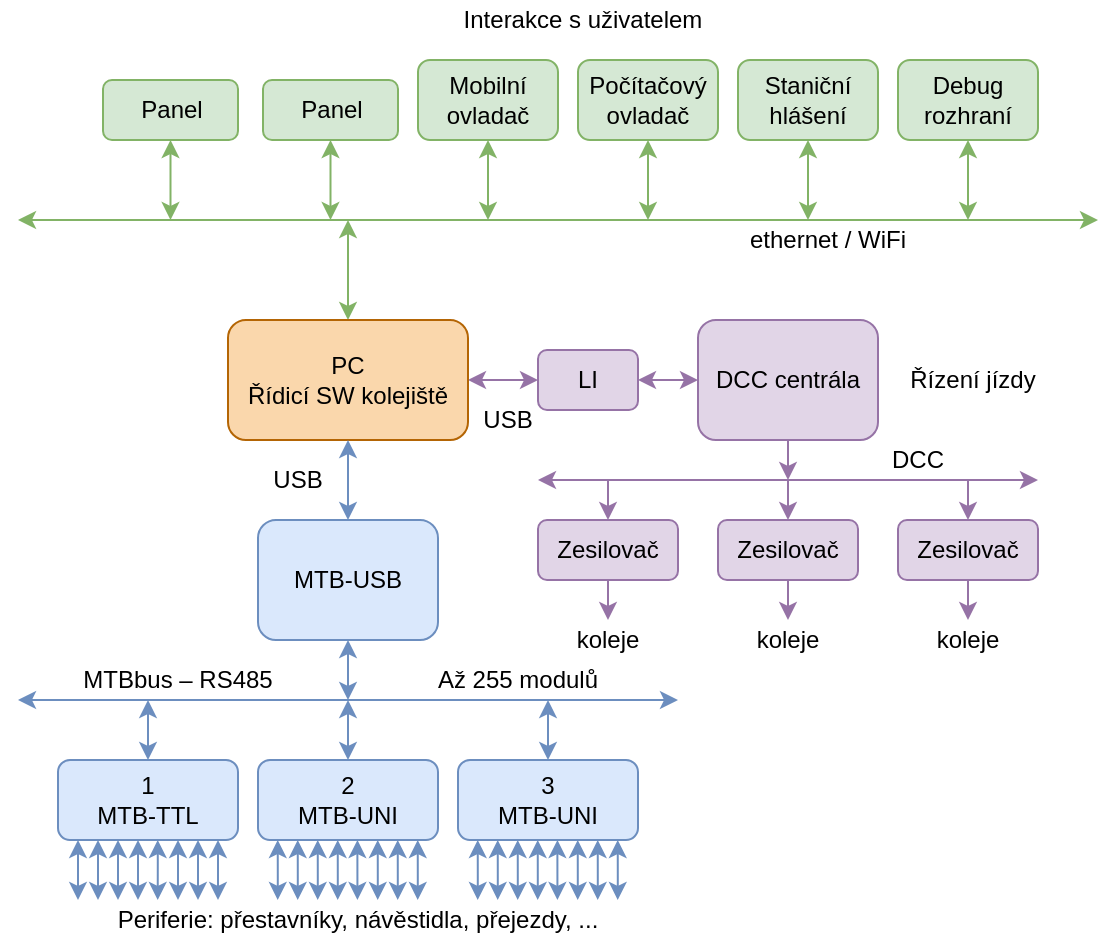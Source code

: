 <mxfile version="14.6.6" type="device"><diagram id="Jwc0q9FB26xdT7_EAWvq" name="Page-1"><mxGraphModel dx="813" dy="540" grid="1" gridSize="10" guides="1" tooltips="1" connect="1" arrows="1" fold="1" page="1" pageScale="1" pageWidth="850" pageHeight="1100" math="0" shadow="0"><root><mxCell id="0"/><mxCell id="1" parent="0"/><mxCell id="6x0s3EIs6-m69cA4R1r7-58" style="edgeStyle=orthogonalEdgeStyle;rounded=0;orthogonalLoop=1;jettySize=auto;html=1;entryX=0;entryY=0.5;entryDx=0;entryDy=0;startArrow=classic;startFill=1;endArrow=classic;endFill=1;fillColor=#e1d5e7;strokeColor=#9673a6;" edge="1" parent="1" source="6x0s3EIs6-m69cA4R1r7-1" target="6x0s3EIs6-m69cA4R1r7-46"><mxGeometry relative="1" as="geometry"/></mxCell><mxCell id="6x0s3EIs6-m69cA4R1r7-60" style="edgeStyle=orthogonalEdgeStyle;rounded=0;orthogonalLoop=1;jettySize=auto;html=1;startArrow=classic;startFill=1;endArrow=classic;endFill=1;fillColor=#d5e8d4;strokeColor=#82b366;" edge="1" parent="1" source="6x0s3EIs6-m69cA4R1r7-1"><mxGeometry relative="1" as="geometry"><mxPoint x="405" y="250" as="targetPoint"/></mxGeometry></mxCell><mxCell id="6x0s3EIs6-m69cA4R1r7-1" value="PC&lt;br&gt;Řídicí SW kolejiště" style="rounded=1;whiteSpace=wrap;html=1;fillColor=#fad7ac;strokeColor=#b46504;" vertex="1" parent="1"><mxGeometry x="345" y="300" width="120" height="60" as="geometry"/></mxCell><mxCell id="6x0s3EIs6-m69cA4R1r7-12" style="edgeStyle=orthogonalEdgeStyle;rounded=0;orthogonalLoop=1;jettySize=auto;html=1;startArrow=classic;startFill=1;fillColor=#dae8fc;strokeColor=#6c8ebf;" edge="1" parent="1" source="6x0s3EIs6-m69cA4R1r7-4"><mxGeometry relative="1" as="geometry"><mxPoint x="405" y="490" as="targetPoint"/></mxGeometry></mxCell><mxCell id="6x0s3EIs6-m69cA4R1r7-45" style="edgeStyle=orthogonalEdgeStyle;rounded=0;orthogonalLoop=1;jettySize=auto;html=1;entryX=0.5;entryY=1;entryDx=0;entryDy=0;startArrow=classic;startFill=1;fillColor=#dae8fc;strokeColor=#6c8ebf;" edge="1" parent="1" source="6x0s3EIs6-m69cA4R1r7-4" target="6x0s3EIs6-m69cA4R1r7-1"><mxGeometry relative="1" as="geometry"/></mxCell><mxCell id="6x0s3EIs6-m69cA4R1r7-4" value="MTB-USB" style="rounded=1;whiteSpace=wrap;html=1;fillColor=#dae8fc;strokeColor=#6c8ebf;" vertex="1" parent="1"><mxGeometry x="360" y="400" width="90" height="60" as="geometry"/></mxCell><mxCell id="6x0s3EIs6-m69cA4R1r7-13" style="edgeStyle=orthogonalEdgeStyle;rounded=0;orthogonalLoop=1;jettySize=auto;html=1;startArrow=classic;startFill=1;fillColor=#dae8fc;strokeColor=#6c8ebf;" edge="1" parent="1" source="6x0s3EIs6-m69cA4R1r7-5"><mxGeometry relative="1" as="geometry"><mxPoint x="405" y="490" as="targetPoint"/></mxGeometry></mxCell><mxCell id="6x0s3EIs6-m69cA4R1r7-5" value="&lt;div&gt;2&lt;br&gt;MTB-UNI&lt;/div&gt;" style="rounded=1;whiteSpace=wrap;html=1;fillColor=#dae8fc;strokeColor=#6c8ebf;" vertex="1" parent="1"><mxGeometry x="360" y="520" width="90" height="40" as="geometry"/></mxCell><mxCell id="6x0s3EIs6-m69cA4R1r7-15" style="edgeStyle=orthogonalEdgeStyle;rounded=0;orthogonalLoop=1;jettySize=auto;html=1;startArrow=classic;startFill=1;fillColor=#dae8fc;strokeColor=#6c8ebf;" edge="1" parent="1" source="6x0s3EIs6-m69cA4R1r7-6"><mxGeometry relative="1" as="geometry"><mxPoint x="505" y="490" as="targetPoint"/></mxGeometry></mxCell><mxCell id="6x0s3EIs6-m69cA4R1r7-6" value="3&lt;br&gt;MTB-UNI" style="rounded=1;whiteSpace=wrap;html=1;fillColor=#dae8fc;strokeColor=#6c8ebf;" vertex="1" parent="1"><mxGeometry x="460" y="520" width="90" height="40" as="geometry"/></mxCell><mxCell id="6x0s3EIs6-m69cA4R1r7-14" style="edgeStyle=orthogonalEdgeStyle;rounded=0;orthogonalLoop=1;jettySize=auto;html=1;startArrow=classic;startFill=1;fillColor=#dae8fc;strokeColor=#6c8ebf;" edge="1" parent="1" source="6x0s3EIs6-m69cA4R1r7-7"><mxGeometry relative="1" as="geometry"><mxPoint x="305" y="490" as="targetPoint"/></mxGeometry></mxCell><mxCell id="6x0s3EIs6-m69cA4R1r7-7" value="&lt;div&gt;1&lt;br&gt;MTB-TTL&lt;/div&gt;" style="rounded=1;whiteSpace=wrap;html=1;fillColor=#dae8fc;strokeColor=#6c8ebf;" vertex="1" parent="1"><mxGeometry x="260" y="520" width="90" height="40" as="geometry"/></mxCell><mxCell id="6x0s3EIs6-m69cA4R1r7-8" value="" style="endArrow=classic;startArrow=classic;html=1;fillColor=#dae8fc;strokeColor=#6c8ebf;" edge="1" parent="1"><mxGeometry width="50" height="50" relative="1" as="geometry"><mxPoint x="240" y="490" as="sourcePoint"/><mxPoint x="570" y="490" as="targetPoint"/></mxGeometry></mxCell><mxCell id="6x0s3EIs6-m69cA4R1r7-16" value="MTBbus – RS485" style="text;html=1;strokeColor=none;fillColor=none;align=center;verticalAlign=middle;whiteSpace=wrap;rounded=0;" vertex="1" parent="1"><mxGeometry x="260" y="470" width="120" height="20" as="geometry"/></mxCell><mxCell id="6x0s3EIs6-m69cA4R1r7-18" style="edgeStyle=orthogonalEdgeStyle;rounded=0;orthogonalLoop=1;jettySize=auto;html=1;startArrow=classic;startFill=1;fillColor=#dae8fc;strokeColor=#6c8ebf;" edge="1" parent="1"><mxGeometry relative="1" as="geometry"><mxPoint x="280" y="590" as="targetPoint"/><mxPoint x="280" y="560" as="sourcePoint"/><Array as="points"><mxPoint x="280" y="580"/><mxPoint x="280" y="580"/></Array></mxGeometry></mxCell><mxCell id="6x0s3EIs6-m69cA4R1r7-19" style="edgeStyle=orthogonalEdgeStyle;rounded=0;orthogonalLoop=1;jettySize=auto;html=1;startArrow=classic;startFill=1;fillColor=#dae8fc;strokeColor=#6c8ebf;" edge="1" parent="1"><mxGeometry relative="1" as="geometry"><mxPoint x="290" y="590" as="targetPoint"/><mxPoint x="290" y="560" as="sourcePoint"/><Array as="points"><mxPoint x="290" y="580"/><mxPoint x="290" y="580"/></Array></mxGeometry></mxCell><mxCell id="6x0s3EIs6-m69cA4R1r7-20" style="edgeStyle=orthogonalEdgeStyle;rounded=0;orthogonalLoop=1;jettySize=auto;html=1;startArrow=classic;startFill=1;fillColor=#dae8fc;strokeColor=#6c8ebf;" edge="1" parent="1"><mxGeometry relative="1" as="geometry"><mxPoint x="300" y="590" as="targetPoint"/><mxPoint x="300" y="560" as="sourcePoint"/><Array as="points"><mxPoint x="300" y="580"/><mxPoint x="300" y="580"/></Array></mxGeometry></mxCell><mxCell id="6x0s3EIs6-m69cA4R1r7-21" style="edgeStyle=orthogonalEdgeStyle;rounded=0;orthogonalLoop=1;jettySize=auto;html=1;startArrow=classic;startFill=1;fillColor=#dae8fc;strokeColor=#6c8ebf;" edge="1" parent="1"><mxGeometry relative="1" as="geometry"><mxPoint x="309.86" y="590" as="targetPoint"/><mxPoint x="309.86" y="560" as="sourcePoint"/><Array as="points"><mxPoint x="309.86" y="570"/><mxPoint x="309.86" y="570"/></Array></mxGeometry></mxCell><mxCell id="6x0s3EIs6-m69cA4R1r7-22" style="edgeStyle=orthogonalEdgeStyle;rounded=0;orthogonalLoop=1;jettySize=auto;html=1;startArrow=classic;startFill=1;fillColor=#dae8fc;strokeColor=#6c8ebf;" edge="1" parent="1"><mxGeometry relative="1" as="geometry"><mxPoint x="320" y="590" as="targetPoint"/><mxPoint x="320" y="560" as="sourcePoint"/><Array as="points"><mxPoint x="320" y="580"/><mxPoint x="320" y="580"/></Array></mxGeometry></mxCell><mxCell id="6x0s3EIs6-m69cA4R1r7-23" style="edgeStyle=orthogonalEdgeStyle;rounded=0;orthogonalLoop=1;jettySize=auto;html=1;startArrow=classic;startFill=1;fillColor=#dae8fc;strokeColor=#6c8ebf;" edge="1" parent="1"><mxGeometry relative="1" as="geometry"><mxPoint x="330" y="590" as="targetPoint"/><mxPoint x="330" y="560" as="sourcePoint"/><Array as="points"><mxPoint x="330" y="580"/><mxPoint x="330" y="580"/></Array></mxGeometry></mxCell><mxCell id="6x0s3EIs6-m69cA4R1r7-24" style="edgeStyle=orthogonalEdgeStyle;rounded=0;orthogonalLoop=1;jettySize=auto;html=1;startArrow=classic;startFill=1;fillColor=#dae8fc;strokeColor=#6c8ebf;" edge="1" parent="1"><mxGeometry relative="1" as="geometry"><mxPoint x="340" y="590" as="targetPoint"/><mxPoint x="340" y="560" as="sourcePoint"/><Array as="points"><mxPoint x="340" y="580"/><mxPoint x="340" y="580"/></Array></mxGeometry></mxCell><mxCell id="6x0s3EIs6-m69cA4R1r7-25" style="edgeStyle=orthogonalEdgeStyle;rounded=0;orthogonalLoop=1;jettySize=auto;html=1;startArrow=classic;startFill=1;fillColor=#dae8fc;strokeColor=#6c8ebf;" edge="1" parent="1"><mxGeometry relative="1" as="geometry"><mxPoint x="270" y="590" as="targetPoint"/><mxPoint x="270" y="560" as="sourcePoint"/><Array as="points"><mxPoint x="270" y="580"/><mxPoint x="270" y="580"/></Array></mxGeometry></mxCell><mxCell id="6x0s3EIs6-m69cA4R1r7-26" style="edgeStyle=orthogonalEdgeStyle;rounded=0;orthogonalLoop=1;jettySize=auto;html=1;startArrow=classic;startFill=1;fillColor=#dae8fc;strokeColor=#6c8ebf;" edge="1" parent="1"><mxGeometry relative="1" as="geometry"><mxPoint x="379.86" y="590" as="targetPoint"/><mxPoint x="379.86" y="560" as="sourcePoint"/><Array as="points"><mxPoint x="379.86" y="580"/><mxPoint x="379.86" y="580"/></Array></mxGeometry></mxCell><mxCell id="6x0s3EIs6-m69cA4R1r7-27" style="edgeStyle=orthogonalEdgeStyle;rounded=0;orthogonalLoop=1;jettySize=auto;html=1;startArrow=classic;startFill=1;fillColor=#dae8fc;strokeColor=#6c8ebf;" edge="1" parent="1"><mxGeometry relative="1" as="geometry"><mxPoint x="389.86" y="590" as="targetPoint"/><mxPoint x="389.86" y="560" as="sourcePoint"/><Array as="points"><mxPoint x="389.86" y="580"/><mxPoint x="389.86" y="580"/></Array></mxGeometry></mxCell><mxCell id="6x0s3EIs6-m69cA4R1r7-28" style="edgeStyle=orthogonalEdgeStyle;rounded=0;orthogonalLoop=1;jettySize=auto;html=1;startArrow=classic;startFill=1;fillColor=#dae8fc;strokeColor=#6c8ebf;" edge="1" parent="1"><mxGeometry relative="1" as="geometry"><mxPoint x="399.86" y="590" as="targetPoint"/><mxPoint x="399.86" y="560" as="sourcePoint"/><Array as="points"><mxPoint x="399.86" y="580"/><mxPoint x="399.86" y="580"/></Array></mxGeometry></mxCell><mxCell id="6x0s3EIs6-m69cA4R1r7-29" style="edgeStyle=orthogonalEdgeStyle;rounded=0;orthogonalLoop=1;jettySize=auto;html=1;startArrow=classic;startFill=1;fillColor=#dae8fc;strokeColor=#6c8ebf;" edge="1" parent="1"><mxGeometry relative="1" as="geometry"><mxPoint x="409.72" y="590" as="targetPoint"/><mxPoint x="409.72" y="560" as="sourcePoint"/><Array as="points"><mxPoint x="409.72" y="570"/><mxPoint x="409.72" y="570"/></Array></mxGeometry></mxCell><mxCell id="6x0s3EIs6-m69cA4R1r7-30" style="edgeStyle=orthogonalEdgeStyle;rounded=0;orthogonalLoop=1;jettySize=auto;html=1;startArrow=classic;startFill=1;fillColor=#dae8fc;strokeColor=#6c8ebf;" edge="1" parent="1"><mxGeometry relative="1" as="geometry"><mxPoint x="419.86" y="590" as="targetPoint"/><mxPoint x="419.86" y="560" as="sourcePoint"/><Array as="points"><mxPoint x="419.86" y="580"/><mxPoint x="419.86" y="580"/></Array></mxGeometry></mxCell><mxCell id="6x0s3EIs6-m69cA4R1r7-31" style="edgeStyle=orthogonalEdgeStyle;rounded=0;orthogonalLoop=1;jettySize=auto;html=1;startArrow=classic;startFill=1;fillColor=#dae8fc;strokeColor=#6c8ebf;" edge="1" parent="1"><mxGeometry relative="1" as="geometry"><mxPoint x="429.86" y="590" as="targetPoint"/><mxPoint x="429.86" y="560" as="sourcePoint"/><Array as="points"><mxPoint x="429.86" y="580"/><mxPoint x="429.86" y="580"/></Array></mxGeometry></mxCell><mxCell id="6x0s3EIs6-m69cA4R1r7-32" style="edgeStyle=orthogonalEdgeStyle;rounded=0;orthogonalLoop=1;jettySize=auto;html=1;startArrow=classic;startFill=1;fillColor=#dae8fc;strokeColor=#6c8ebf;" edge="1" parent="1"><mxGeometry relative="1" as="geometry"><mxPoint x="439.86" y="590" as="targetPoint"/><mxPoint x="439.86" y="560" as="sourcePoint"/><Array as="points"><mxPoint x="439.86" y="580"/><mxPoint x="439.86" y="580"/></Array></mxGeometry></mxCell><mxCell id="6x0s3EIs6-m69cA4R1r7-33" style="edgeStyle=orthogonalEdgeStyle;rounded=0;orthogonalLoop=1;jettySize=auto;html=1;startArrow=classic;startFill=1;fillColor=#dae8fc;strokeColor=#6c8ebf;" edge="1" parent="1"><mxGeometry relative="1" as="geometry"><mxPoint x="369.86" y="590" as="targetPoint"/><mxPoint x="369.86" y="560" as="sourcePoint"/><Array as="points"><mxPoint x="369.86" y="580"/><mxPoint x="369.86" y="580"/></Array></mxGeometry></mxCell><mxCell id="6x0s3EIs6-m69cA4R1r7-34" style="edgeStyle=orthogonalEdgeStyle;rounded=0;orthogonalLoop=1;jettySize=auto;html=1;startArrow=classic;startFill=1;fillColor=#dae8fc;strokeColor=#6c8ebf;" edge="1" parent="1"><mxGeometry relative="1" as="geometry"><mxPoint x="479.86" y="590" as="targetPoint"/><mxPoint x="479.86" y="560" as="sourcePoint"/><Array as="points"><mxPoint x="479.86" y="580"/><mxPoint x="479.86" y="580"/></Array></mxGeometry></mxCell><mxCell id="6x0s3EIs6-m69cA4R1r7-35" style="edgeStyle=orthogonalEdgeStyle;rounded=0;orthogonalLoop=1;jettySize=auto;html=1;startArrow=classic;startFill=1;fillColor=#dae8fc;strokeColor=#6c8ebf;" edge="1" parent="1"><mxGeometry relative="1" as="geometry"><mxPoint x="489.86" y="590" as="targetPoint"/><mxPoint x="489.86" y="560" as="sourcePoint"/><Array as="points"><mxPoint x="489.86" y="580"/><mxPoint x="489.86" y="580"/></Array></mxGeometry></mxCell><mxCell id="6x0s3EIs6-m69cA4R1r7-36" style="edgeStyle=orthogonalEdgeStyle;rounded=0;orthogonalLoop=1;jettySize=auto;html=1;startArrow=classic;startFill=1;fillColor=#dae8fc;strokeColor=#6c8ebf;" edge="1" parent="1"><mxGeometry relative="1" as="geometry"><mxPoint x="499.86" y="590" as="targetPoint"/><mxPoint x="499.86" y="560" as="sourcePoint"/><Array as="points"><mxPoint x="499.86" y="580"/><mxPoint x="499.86" y="580"/></Array></mxGeometry></mxCell><mxCell id="6x0s3EIs6-m69cA4R1r7-37" style="edgeStyle=orthogonalEdgeStyle;rounded=0;orthogonalLoop=1;jettySize=auto;html=1;startArrow=classic;startFill=1;fillColor=#dae8fc;strokeColor=#6c8ebf;" edge="1" parent="1"><mxGeometry relative="1" as="geometry"><mxPoint x="509.72" y="590" as="targetPoint"/><mxPoint x="509.72" y="560" as="sourcePoint"/><Array as="points"><mxPoint x="509.72" y="570"/><mxPoint x="509.72" y="570"/></Array></mxGeometry></mxCell><mxCell id="6x0s3EIs6-m69cA4R1r7-38" style="edgeStyle=orthogonalEdgeStyle;rounded=0;orthogonalLoop=1;jettySize=auto;html=1;startArrow=classic;startFill=1;fillColor=#dae8fc;strokeColor=#6c8ebf;" edge="1" parent="1"><mxGeometry relative="1" as="geometry"><mxPoint x="519.86" y="590" as="targetPoint"/><mxPoint x="519.86" y="560" as="sourcePoint"/><Array as="points"><mxPoint x="519.86" y="580"/><mxPoint x="519.86" y="580"/></Array></mxGeometry></mxCell><mxCell id="6x0s3EIs6-m69cA4R1r7-39" style="edgeStyle=orthogonalEdgeStyle;rounded=0;orthogonalLoop=1;jettySize=auto;html=1;startArrow=classic;startFill=1;fillColor=#dae8fc;strokeColor=#6c8ebf;" edge="1" parent="1"><mxGeometry relative="1" as="geometry"><mxPoint x="529.86" y="590" as="targetPoint"/><mxPoint x="529.86" y="560" as="sourcePoint"/><Array as="points"><mxPoint x="529.86" y="580"/><mxPoint x="529.86" y="580"/></Array></mxGeometry></mxCell><mxCell id="6x0s3EIs6-m69cA4R1r7-40" style="edgeStyle=orthogonalEdgeStyle;rounded=0;orthogonalLoop=1;jettySize=auto;html=1;startArrow=classic;startFill=1;fillColor=#dae8fc;strokeColor=#6c8ebf;" edge="1" parent="1"><mxGeometry relative="1" as="geometry"><mxPoint x="539.86" y="590" as="targetPoint"/><mxPoint x="539.86" y="560" as="sourcePoint"/><Array as="points"><mxPoint x="539.86" y="580"/><mxPoint x="539.86" y="580"/></Array></mxGeometry></mxCell><mxCell id="6x0s3EIs6-m69cA4R1r7-41" style="edgeStyle=orthogonalEdgeStyle;rounded=0;orthogonalLoop=1;jettySize=auto;html=1;startArrow=classic;startFill=1;fillColor=#dae8fc;strokeColor=#6c8ebf;" edge="1" parent="1"><mxGeometry relative="1" as="geometry"><mxPoint x="469.86" y="590" as="targetPoint"/><mxPoint x="469.86" y="560" as="sourcePoint"/><Array as="points"><mxPoint x="469.86" y="580"/><mxPoint x="469.86" y="580"/></Array></mxGeometry></mxCell><mxCell id="6x0s3EIs6-m69cA4R1r7-42" value="&lt;div align=&quot;center&quot;&gt;Periferie: přestavníky, návěstidla, přejezdy, ...&lt;/div&gt;" style="text;html=1;align=center;verticalAlign=middle;whiteSpace=wrap;rounded=0;" vertex="1" parent="1"><mxGeometry x="270" y="590" width="280" height="20" as="geometry"/></mxCell><mxCell id="6x0s3EIs6-m69cA4R1r7-44" value="Až 255 modulů" style="text;html=1;strokeColor=none;fillColor=none;align=center;verticalAlign=middle;whiteSpace=wrap;rounded=0;" vertex="1" parent="1"><mxGeometry x="430" y="470" width="120" height="20" as="geometry"/></mxCell><mxCell id="6x0s3EIs6-m69cA4R1r7-57" style="edgeStyle=orthogonalEdgeStyle;rounded=0;orthogonalLoop=1;jettySize=auto;html=1;entryX=0;entryY=0.5;entryDx=0;entryDy=0;startArrow=classic;startFill=1;endArrow=classic;endFill=1;fillColor=#e1d5e7;strokeColor=#9673a6;" edge="1" parent="1" source="6x0s3EIs6-m69cA4R1r7-46" target="6x0s3EIs6-m69cA4R1r7-47"><mxGeometry relative="1" as="geometry"/></mxCell><mxCell id="6x0s3EIs6-m69cA4R1r7-46" value="&lt;div&gt;LI&lt;/div&gt;" style="rounded=1;whiteSpace=wrap;html=1;fillColor=#e1d5e7;strokeColor=#9673a6;" vertex="1" parent="1"><mxGeometry x="500" y="315" width="50" height="30" as="geometry"/></mxCell><mxCell id="6x0s3EIs6-m69cA4R1r7-51" style="edgeStyle=orthogonalEdgeStyle;rounded=0;orthogonalLoop=1;jettySize=auto;html=1;startArrow=none;startFill=0;endArrow=classic;endFill=1;fillColor=#e1d5e7;strokeColor=#9673a6;" edge="1" parent="1" source="6x0s3EIs6-m69cA4R1r7-47"><mxGeometry relative="1" as="geometry"><mxPoint x="625" y="380" as="targetPoint"/></mxGeometry></mxCell><mxCell id="6x0s3EIs6-m69cA4R1r7-47" value="DCC centrála" style="rounded=1;whiteSpace=wrap;html=1;fillColor=#e1d5e7;strokeColor=#9673a6;" vertex="1" parent="1"><mxGeometry x="580" y="300" width="90" height="60" as="geometry"/></mxCell><mxCell id="6x0s3EIs6-m69cA4R1r7-52" style="edgeStyle=orthogonalEdgeStyle;rounded=0;orthogonalLoop=1;jettySize=auto;html=1;startArrow=classic;startFill=1;endArrow=none;endFill=0;fillColor=#e1d5e7;strokeColor=#9673a6;" edge="1" parent="1" source="6x0s3EIs6-m69cA4R1r7-48"><mxGeometry relative="1" as="geometry"><mxPoint x="625" y="380" as="targetPoint"/></mxGeometry></mxCell><mxCell id="6x0s3EIs6-m69cA4R1r7-80" style="edgeStyle=orthogonalEdgeStyle;rounded=0;orthogonalLoop=1;jettySize=auto;html=1;startArrow=none;startFill=0;endArrow=classic;endFill=1;fillColor=#e1d5e7;strokeColor=#9673a6;" edge="1" parent="1" source="6x0s3EIs6-m69cA4R1r7-48"><mxGeometry relative="1" as="geometry"><mxPoint x="625" y="450" as="targetPoint"/></mxGeometry></mxCell><mxCell id="6x0s3EIs6-m69cA4R1r7-48" value="Zesilovač" style="rounded=1;whiteSpace=wrap;html=1;fillColor=#e1d5e7;strokeColor=#9673a6;" vertex="1" parent="1"><mxGeometry x="590" y="400" width="70" height="30" as="geometry"/></mxCell><mxCell id="6x0s3EIs6-m69cA4R1r7-56" style="edgeStyle=orthogonalEdgeStyle;rounded=0;orthogonalLoop=1;jettySize=auto;html=1;startArrow=classic;startFill=1;endArrow=none;endFill=0;fillColor=#e1d5e7;strokeColor=#9673a6;" edge="1" parent="1" source="6x0s3EIs6-m69cA4R1r7-49"><mxGeometry relative="1" as="geometry"><mxPoint x="715" y="380" as="targetPoint"/></mxGeometry></mxCell><mxCell id="6x0s3EIs6-m69cA4R1r7-82" style="edgeStyle=orthogonalEdgeStyle;rounded=0;orthogonalLoop=1;jettySize=auto;html=1;startArrow=none;startFill=0;endArrow=classic;endFill=1;fillColor=#e1d5e7;strokeColor=#9673a6;" edge="1" parent="1" source="6x0s3EIs6-m69cA4R1r7-49"><mxGeometry relative="1" as="geometry"><mxPoint x="715" y="450" as="targetPoint"/></mxGeometry></mxCell><mxCell id="6x0s3EIs6-m69cA4R1r7-49" value="Zesilovač" style="rounded=1;whiteSpace=wrap;html=1;fillColor=#e1d5e7;strokeColor=#9673a6;" vertex="1" parent="1"><mxGeometry x="680" y="400" width="70" height="30" as="geometry"/></mxCell><mxCell id="6x0s3EIs6-m69cA4R1r7-55" style="edgeStyle=orthogonalEdgeStyle;rounded=0;orthogonalLoop=1;jettySize=auto;html=1;startArrow=classic;startFill=1;endArrow=none;endFill=0;fillColor=#e1d5e7;strokeColor=#9673a6;" edge="1" parent="1" source="6x0s3EIs6-m69cA4R1r7-50"><mxGeometry relative="1" as="geometry"><mxPoint x="535" y="380" as="targetPoint"/></mxGeometry></mxCell><mxCell id="6x0s3EIs6-m69cA4R1r7-81" style="edgeStyle=orthogonalEdgeStyle;rounded=0;orthogonalLoop=1;jettySize=auto;html=1;startArrow=none;startFill=0;endArrow=classic;endFill=1;fillColor=#e1d5e7;strokeColor=#9673a6;" edge="1" parent="1" source="6x0s3EIs6-m69cA4R1r7-50"><mxGeometry relative="1" as="geometry"><mxPoint x="535" y="450" as="targetPoint"/></mxGeometry></mxCell><mxCell id="6x0s3EIs6-m69cA4R1r7-50" value="Zesilovač" style="rounded=1;whiteSpace=wrap;html=1;fillColor=#e1d5e7;strokeColor=#9673a6;" vertex="1" parent="1"><mxGeometry x="500" y="400" width="70" height="30" as="geometry"/></mxCell><mxCell id="6x0s3EIs6-m69cA4R1r7-53" value="" style="endArrow=classic;startArrow=classic;html=1;fillColor=#e1d5e7;strokeColor=#9673a6;" edge="1" parent="1"><mxGeometry width="50" height="50" relative="1" as="geometry"><mxPoint x="500" y="380" as="sourcePoint"/><mxPoint x="750" y="380" as="targetPoint"/></mxGeometry></mxCell><mxCell id="6x0s3EIs6-m69cA4R1r7-54" value="DCC" style="text;html=1;strokeColor=none;fillColor=none;align=center;verticalAlign=middle;whiteSpace=wrap;rounded=0;" vertex="1" parent="1"><mxGeometry x="670" y="360" width="40" height="20" as="geometry"/></mxCell><mxCell id="6x0s3EIs6-m69cA4R1r7-59" value="" style="endArrow=classic;startArrow=classic;html=1;fillColor=#d5e8d4;strokeColor=#82b366;" edge="1" parent="1"><mxGeometry width="50" height="50" relative="1" as="geometry"><mxPoint x="240" y="250" as="sourcePoint"/><mxPoint x="780" y="250" as="targetPoint"/></mxGeometry></mxCell><mxCell id="6x0s3EIs6-m69cA4R1r7-68" style="edgeStyle=orthogonalEdgeStyle;rounded=0;orthogonalLoop=1;jettySize=auto;html=1;startArrow=classic;startFill=1;endArrow=classic;endFill=1;fillColor=#d5e8d4;strokeColor=#82b366;" edge="1" parent="1" source="6x0s3EIs6-m69cA4R1r7-61"><mxGeometry relative="1" as="geometry"><mxPoint x="316.25" y="250" as="targetPoint"/></mxGeometry></mxCell><mxCell id="6x0s3EIs6-m69cA4R1r7-61" value="Panel" style="rounded=1;whiteSpace=wrap;html=1;fillColor=#d5e8d4;strokeColor=#82b366;" vertex="1" parent="1"><mxGeometry x="282.5" y="180" width="67.5" height="30" as="geometry"/></mxCell><mxCell id="6x0s3EIs6-m69cA4R1r7-69" style="edgeStyle=orthogonalEdgeStyle;rounded=0;orthogonalLoop=1;jettySize=auto;html=1;startArrow=classic;startFill=1;endArrow=classic;endFill=1;fillColor=#d5e8d4;strokeColor=#82b366;" edge="1" parent="1" source="6x0s3EIs6-m69cA4R1r7-62"><mxGeometry relative="1" as="geometry"><mxPoint x="396.25" y="250" as="targetPoint"/></mxGeometry></mxCell><mxCell id="6x0s3EIs6-m69cA4R1r7-62" value="Panel" style="rounded=1;whiteSpace=wrap;html=1;fillColor=#d5e8d4;strokeColor=#82b366;" vertex="1" parent="1"><mxGeometry x="362.5" y="180" width="67.5" height="30" as="geometry"/></mxCell><mxCell id="6x0s3EIs6-m69cA4R1r7-70" style="edgeStyle=orthogonalEdgeStyle;rounded=0;orthogonalLoop=1;jettySize=auto;html=1;startArrow=classic;startFill=1;endArrow=classic;endFill=1;fillColor=#d5e8d4;strokeColor=#82b366;" edge="1" parent="1" source="6x0s3EIs6-m69cA4R1r7-63"><mxGeometry relative="1" as="geometry"><mxPoint x="475" y="250" as="targetPoint"/></mxGeometry></mxCell><mxCell id="6x0s3EIs6-m69cA4R1r7-63" value="Mobilní ovladač" style="rounded=1;whiteSpace=wrap;html=1;fillColor=#d5e8d4;strokeColor=#82b366;" vertex="1" parent="1"><mxGeometry x="440" y="170" width="70" height="40" as="geometry"/></mxCell><mxCell id="6x0s3EIs6-m69cA4R1r7-71" style="edgeStyle=orthogonalEdgeStyle;rounded=0;orthogonalLoop=1;jettySize=auto;html=1;startArrow=classic;startFill=1;endArrow=classic;endFill=1;fillColor=#d5e8d4;strokeColor=#82b366;" edge="1" parent="1" source="6x0s3EIs6-m69cA4R1r7-65"><mxGeometry relative="1" as="geometry"><mxPoint x="555" y="250" as="targetPoint"/></mxGeometry></mxCell><mxCell id="6x0s3EIs6-m69cA4R1r7-65" value="Počítačový&lt;br&gt;ovladač" style="rounded=1;whiteSpace=wrap;html=1;fillColor=#d5e8d4;strokeColor=#82b366;" vertex="1" parent="1"><mxGeometry x="520" y="170" width="70" height="40" as="geometry"/></mxCell><mxCell id="6x0s3EIs6-m69cA4R1r7-72" style="edgeStyle=orthogonalEdgeStyle;rounded=0;orthogonalLoop=1;jettySize=auto;html=1;startArrow=classic;startFill=1;endArrow=classic;endFill=1;fillColor=#d5e8d4;strokeColor=#82b366;" edge="1" parent="1" source="6x0s3EIs6-m69cA4R1r7-66"><mxGeometry relative="1" as="geometry"><mxPoint x="635" y="250" as="targetPoint"/></mxGeometry></mxCell><mxCell id="6x0s3EIs6-m69cA4R1r7-66" value="Staniční hlášení" style="rounded=1;whiteSpace=wrap;html=1;fillColor=#d5e8d4;strokeColor=#82b366;" vertex="1" parent="1"><mxGeometry x="600" y="170" width="70" height="40" as="geometry"/></mxCell><mxCell id="6x0s3EIs6-m69cA4R1r7-73" style="edgeStyle=orthogonalEdgeStyle;rounded=0;orthogonalLoop=1;jettySize=auto;html=1;startArrow=classic;startFill=1;endArrow=classic;endFill=1;fillColor=#d5e8d4;strokeColor=#82b366;" edge="1" parent="1" source="6x0s3EIs6-m69cA4R1r7-67"><mxGeometry relative="1" as="geometry"><mxPoint x="715" y="250" as="targetPoint"/></mxGeometry></mxCell><mxCell id="6x0s3EIs6-m69cA4R1r7-67" value="Debug&lt;br&gt;rozhraní" style="rounded=1;whiteSpace=wrap;html=1;fillColor=#d5e8d4;strokeColor=#82b366;" vertex="1" parent="1"><mxGeometry x="680" y="170" width="70" height="40" as="geometry"/></mxCell><mxCell id="6x0s3EIs6-m69cA4R1r7-74" value="ethernet / WiFi" style="text;html=1;strokeColor=none;fillColor=none;align=center;verticalAlign=middle;whiteSpace=wrap;rounded=0;" vertex="1" parent="1"><mxGeometry x="590" y="250" width="110" height="20" as="geometry"/></mxCell><mxCell id="6x0s3EIs6-m69cA4R1r7-75" value="Řízení jízdy" style="text;html=1;strokeColor=none;fillColor=none;align=center;verticalAlign=middle;whiteSpace=wrap;rounded=0;" vertex="1" parent="1"><mxGeometry x="680" y="320" width="75" height="20" as="geometry"/></mxCell><mxCell id="6x0s3EIs6-m69cA4R1r7-76" value="Interakce s uživatelem" style="text;html=1;strokeColor=none;fillColor=none;align=center;verticalAlign=middle;whiteSpace=wrap;rounded=0;" vertex="1" parent="1"><mxGeometry x="430" y="140" width="185" height="20" as="geometry"/></mxCell><mxCell id="6x0s3EIs6-m69cA4R1r7-83" value="koleje" style="text;html=1;strokeColor=none;fillColor=none;align=center;verticalAlign=middle;whiteSpace=wrap;rounded=0;" vertex="1" parent="1"><mxGeometry x="605" y="450" width="40" height="20" as="geometry"/></mxCell><mxCell id="6x0s3EIs6-m69cA4R1r7-84" value="koleje" style="text;html=1;strokeColor=none;fillColor=none;align=center;verticalAlign=middle;whiteSpace=wrap;rounded=0;" vertex="1" parent="1"><mxGeometry x="515" y="450" width="40" height="20" as="geometry"/></mxCell><mxCell id="6x0s3EIs6-m69cA4R1r7-85" value="koleje" style="text;html=1;strokeColor=none;fillColor=none;align=center;verticalAlign=middle;whiteSpace=wrap;rounded=0;" vertex="1" parent="1"><mxGeometry x="695" y="450" width="40" height="20" as="geometry"/></mxCell><mxCell id="6x0s3EIs6-m69cA4R1r7-86" value="USB" style="text;html=1;strokeColor=none;fillColor=none;align=center;verticalAlign=middle;whiteSpace=wrap;rounded=0;" vertex="1" parent="1"><mxGeometry x="360" y="370" width="40" height="20" as="geometry"/></mxCell><mxCell id="6x0s3EIs6-m69cA4R1r7-87" value="USB" style="text;html=1;strokeColor=none;fillColor=none;align=center;verticalAlign=middle;whiteSpace=wrap;rounded=0;" vertex="1" parent="1"><mxGeometry x="465" y="340" width="40" height="20" as="geometry"/></mxCell></root></mxGraphModel></diagram></mxfile>
